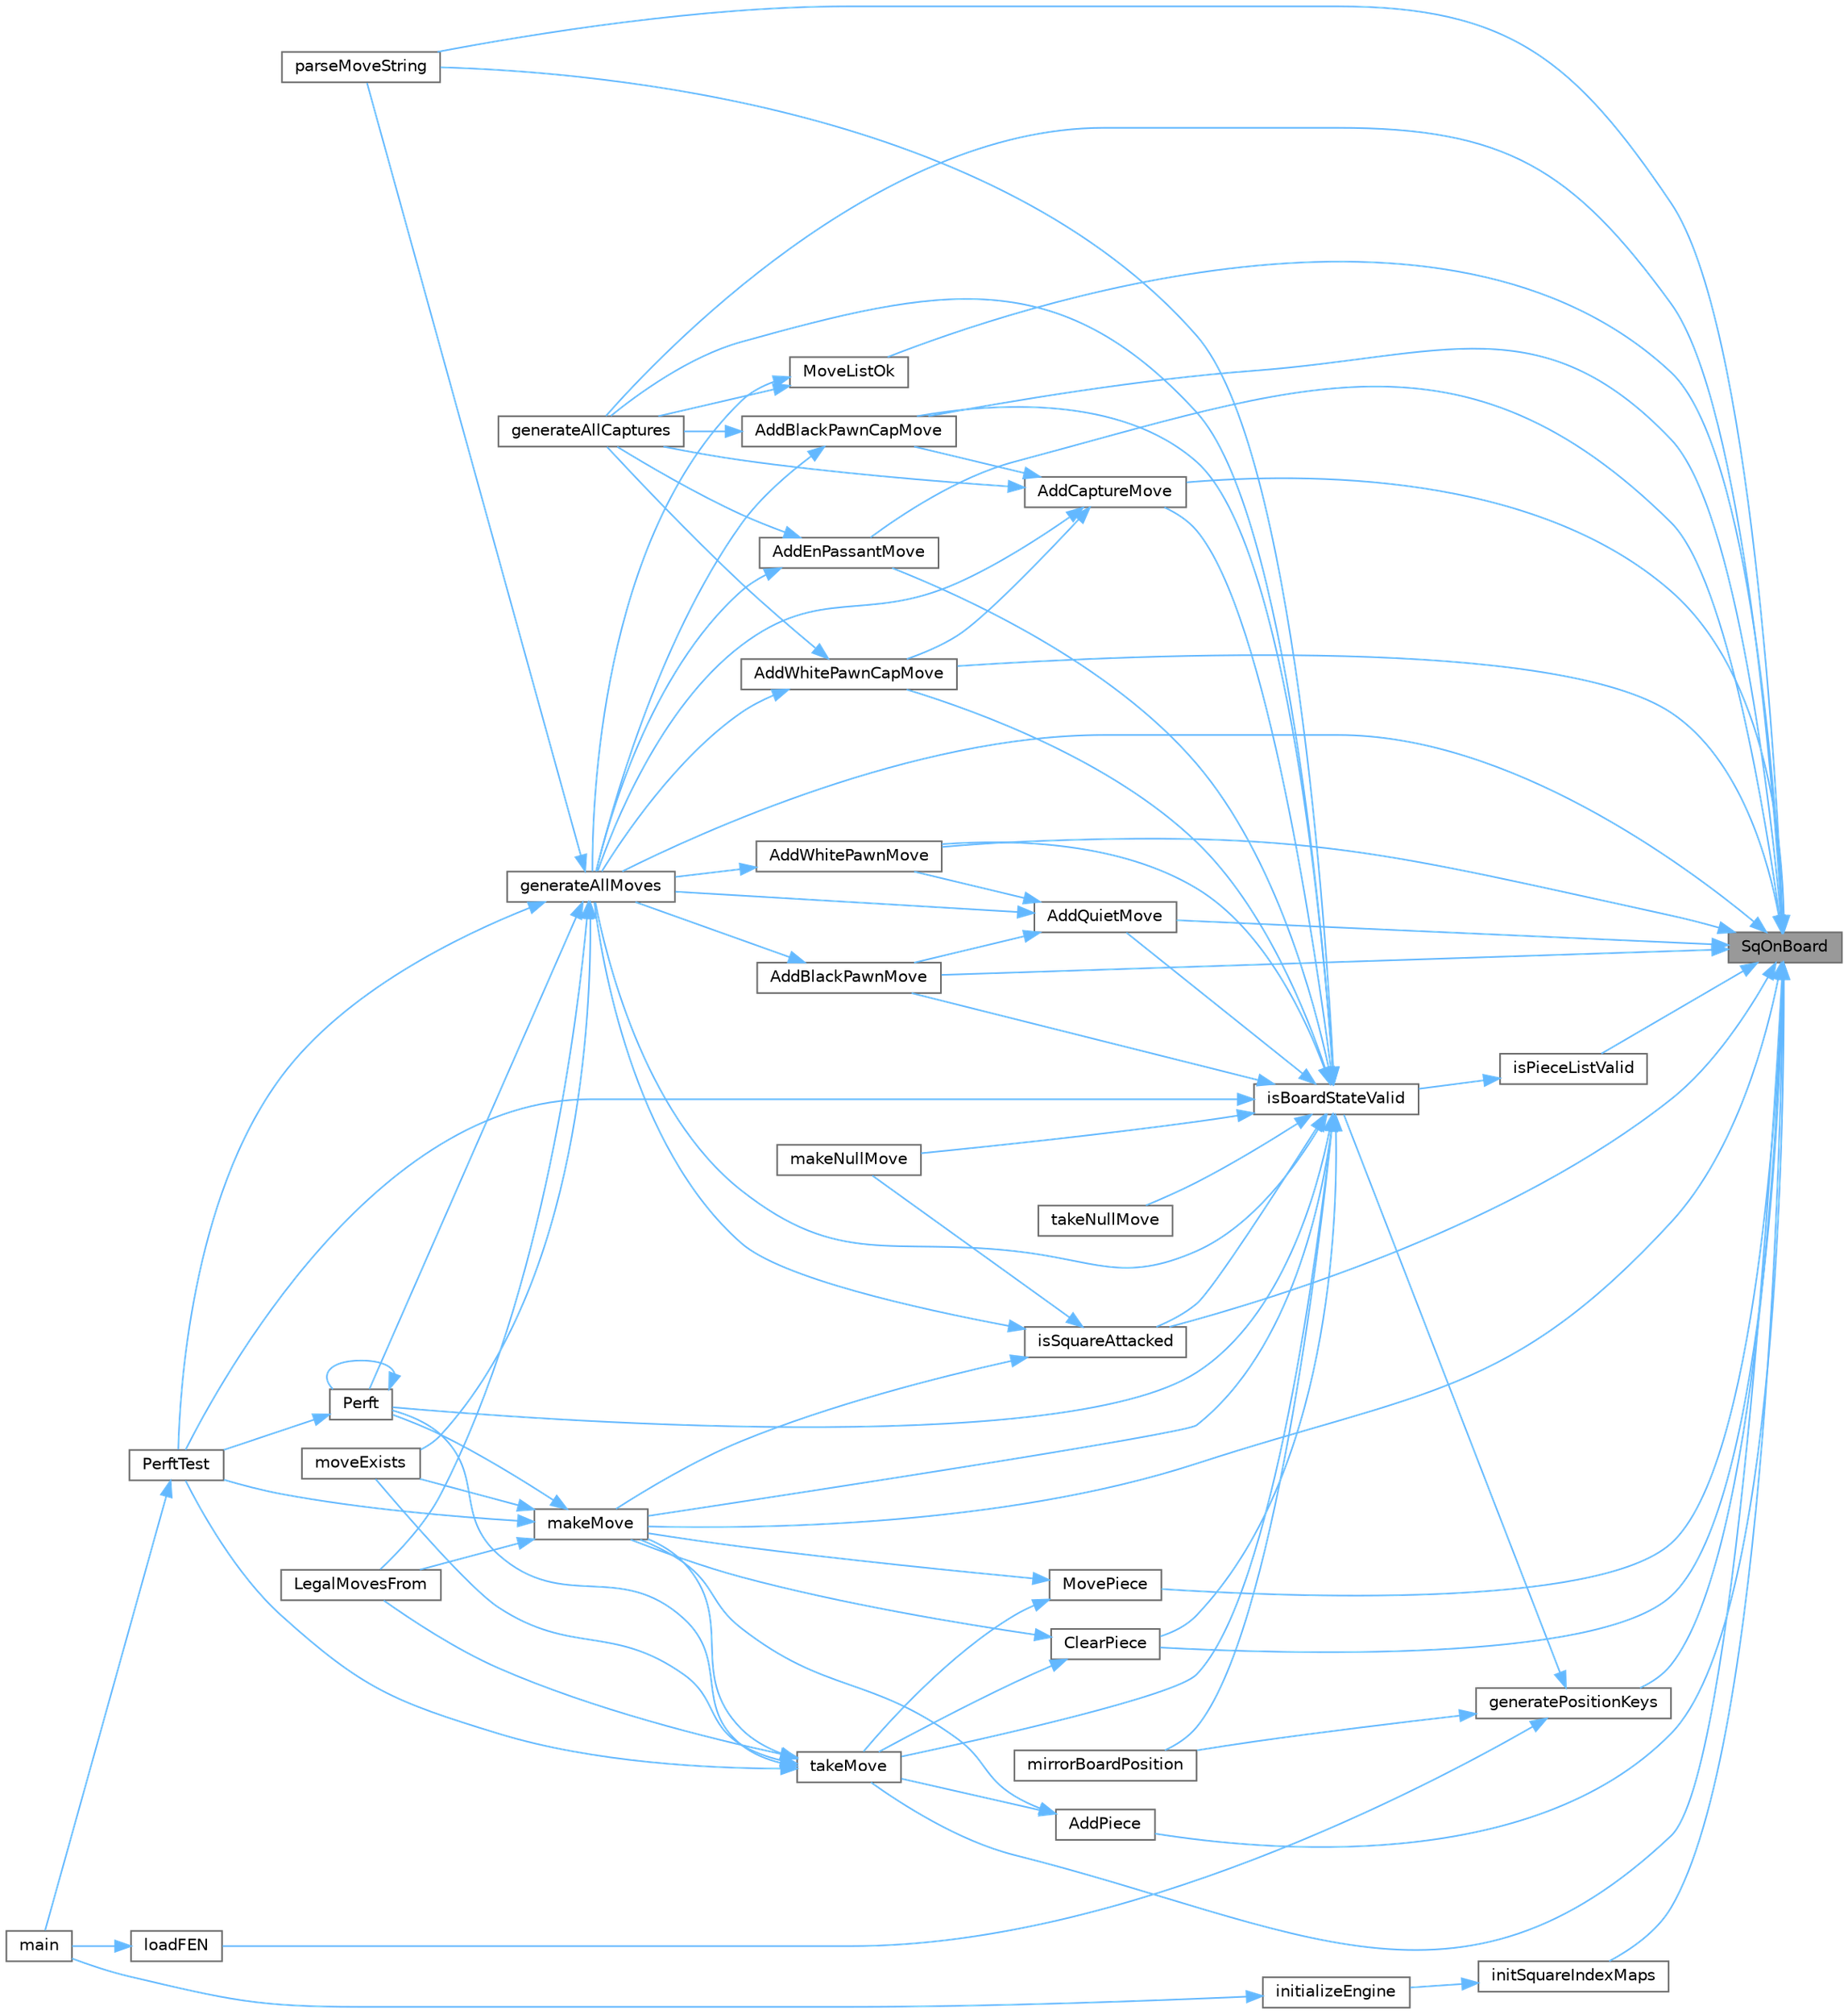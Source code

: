 digraph "SqOnBoard"
{
 // INTERACTIVE_SVG=YES
 // LATEX_PDF_SIZE
  bgcolor="transparent";
  edge [fontname=Helvetica,fontsize=10,labelfontname=Helvetica,labelfontsize=10];
  node [fontname=Helvetica,fontsize=10,shape=box,height=0.2,width=0.4];
  rankdir="RL";
  Node1 [id="Node000001",label="SqOnBoard",height=0.2,width=0.4,color="gray40", fillcolor="grey60", style="filled", fontcolor="black",tooltip="Checks if a given square index refers to a valid on-board square."];
  Node1 -> Node2 [id="edge1_Node000001_Node000002",dir="back",color="steelblue1",style="solid",tooltip=" "];
  Node2 [id="Node000002",label="AddBlackPawnCapMove",height=0.2,width=0.4,color="grey40", fillcolor="white", style="filled",URL="$move__generator_8cpp.html#a21d952c048f6586610eafeefcd4a0341",tooltip=" "];
  Node2 -> Node3 [id="edge2_Node000002_Node000003",dir="back",color="steelblue1",style="solid",tooltip=" "];
  Node3 [id="Node000003",label="generateAllCaptures",height=0.2,width=0.4,color="grey40", fillcolor="white", style="filled",URL="$move__generator_8cpp.html#ae4238c052984ad1c8581f8d0ea5a54bb",tooltip="Generate all pseudo-legal capture moves (including en passant)."];
  Node2 -> Node4 [id="edge3_Node000002_Node000004",dir="back",color="steelblue1",style="solid",tooltip=" "];
  Node4 [id="Node000004",label="generateAllMoves",height=0.2,width=0.4,color="grey40", fillcolor="white", style="filled",URL="$move__generator_8cpp.html#a4d7178784dec62b5c55f61f52c432fdf",tooltip="Generate all pseudo-legal moves for the side to move."];
  Node4 -> Node5 [id="edge4_Node000004_Node000005",dir="back",color="steelblue1",style="solid",tooltip=" "];
  Node5 [id="Node000005",label="LegalMovesFrom",height=0.2,width=0.4,color="grey40", fillcolor="white", style="filled",URL="$interactive__helpers_8cpp.html#a37716374c6b9557c96dfddf75ab56e72",tooltip="Build list of legal moves that originate from from."];
  Node4 -> Node6 [id="edge5_Node000004_Node000006",dir="back",color="steelblue1",style="solid",tooltip=" "];
  Node6 [id="Node000006",label="moveExists",height=0.2,width=0.4,color="grey40", fillcolor="white", style="filled",URL="$move__generator_8cpp.html#a4edc18741a17d00498b72b349879e30d",tooltip="Check if a given move exists in the current position."];
  Node4 -> Node7 [id="edge6_Node000004_Node000007",dir="back",color="steelblue1",style="solid",tooltip=" "];
  Node7 [id="Node000007",label="parseMoveString",height=0.2,width=0.4,color="grey40", fillcolor="white", style="filled",URL="$notation_8cpp.html#a62cf95674b846c7a13035e3c92ab1bcd",tooltip="Parse a move from coordinate notation."];
  Node4 -> Node8 [id="edge7_Node000004_Node000008",dir="back",color="steelblue1",style="solid",tooltip=" "];
  Node8 [id="Node000008",label="Perft",height=0.2,width=0.4,color="grey40", fillcolor="white", style="filled",URL="$perft_8cpp.html#a84c7e465b44101a59f96b9c21ed0224b",tooltip="Runs a perft search from a given board state."];
  Node8 -> Node8 [id="edge8_Node000008_Node000008",dir="back",color="steelblue1",style="solid",tooltip=" "];
  Node8 -> Node9 [id="edge9_Node000008_Node000009",dir="back",color="steelblue1",style="solid",tooltip=" "];
  Node9 [id="Node000009",label="PerftTest",height=0.2,width=0.4,color="grey40", fillcolor="white", style="filled",URL="$perft_8cpp.html#a1b6b13d186dab20a18cec1a6b041220b",tooltip="Executes a perft test and prints move breakdown and timing."];
  Node9 -> Node10 [id="edge10_Node000009_Node000010",dir="back",color="steelblue1",style="solid",tooltip=" "];
  Node10 [id="Node000010",label="main",height=0.2,width=0.4,color="grey40", fillcolor="white", style="filled",URL="$main_8cpp.html#ae66f6b31b5ad750f1fe042a706a4e3d4",tooltip=" "];
  Node4 -> Node9 [id="edge11_Node000004_Node000009",dir="back",color="steelblue1",style="solid",tooltip=" "];
  Node1 -> Node11 [id="edge12_Node000001_Node000011",dir="back",color="steelblue1",style="solid",tooltip=" "];
  Node11 [id="Node000011",label="AddBlackPawnMove",height=0.2,width=0.4,color="grey40", fillcolor="white", style="filled",URL="$move__generator_8cpp.html#a529fbdfe853d3ad841c4c0b88c8e55f8",tooltip=" "];
  Node11 -> Node4 [id="edge13_Node000011_Node000004",dir="back",color="steelblue1",style="solid",tooltip=" "];
  Node1 -> Node12 [id="edge14_Node000001_Node000012",dir="back",color="steelblue1",style="solid",tooltip=" "];
  Node12 [id="Node000012",label="AddCaptureMove",height=0.2,width=0.4,color="grey40", fillcolor="white", style="filled",URL="$move__generator_8cpp.html#ad22de88ed58f37e575d4d3bbb7925329",tooltip=" "];
  Node12 -> Node2 [id="edge15_Node000012_Node000002",dir="back",color="steelblue1",style="solid",tooltip=" "];
  Node12 -> Node13 [id="edge16_Node000012_Node000013",dir="back",color="steelblue1",style="solid",tooltip=" "];
  Node13 [id="Node000013",label="AddWhitePawnCapMove",height=0.2,width=0.4,color="grey40", fillcolor="white", style="filled",URL="$move__generator_8cpp.html#aa5050db53ab58a3d01f8db5b0c6681c9",tooltip=" "];
  Node13 -> Node3 [id="edge17_Node000013_Node000003",dir="back",color="steelblue1",style="solid",tooltip=" "];
  Node13 -> Node4 [id="edge18_Node000013_Node000004",dir="back",color="steelblue1",style="solid",tooltip=" "];
  Node12 -> Node3 [id="edge19_Node000012_Node000003",dir="back",color="steelblue1",style="solid",tooltip=" "];
  Node12 -> Node4 [id="edge20_Node000012_Node000004",dir="back",color="steelblue1",style="solid",tooltip=" "];
  Node1 -> Node14 [id="edge21_Node000001_Node000014",dir="back",color="steelblue1",style="solid",tooltip=" "];
  Node14 [id="Node000014",label="AddEnPassantMove",height=0.2,width=0.4,color="grey40", fillcolor="white", style="filled",URL="$move__generator_8cpp.html#a1f1451a443ea747e0af2376725f4c62f",tooltip=" "];
  Node14 -> Node3 [id="edge22_Node000014_Node000003",dir="back",color="steelblue1",style="solid",tooltip=" "];
  Node14 -> Node4 [id="edge23_Node000014_Node000004",dir="back",color="steelblue1",style="solid",tooltip=" "];
  Node1 -> Node15 [id="edge24_Node000001_Node000015",dir="back",color="steelblue1",style="solid",tooltip=" "];
  Node15 [id="Node000015",label="AddPiece",height=0.2,width=0.4,color="grey40", fillcolor="white", style="filled",URL="$make__move_8cpp.html#a6ac5b01b46acf941303b6ff4505889b4",tooltip=" "];
  Node15 -> Node16 [id="edge25_Node000015_Node000016",dir="back",color="steelblue1",style="solid",tooltip=" "];
  Node16 [id="Node000016",label="makeMove",height=0.2,width=0.4,color="grey40", fillcolor="white", style="filled",URL="$make__move_8cpp.html#a1b56f6dd56425f5fcc2c84f44025d4f5",tooltip="Make a move; returns non-zero if legal (king not left in check)."];
  Node16 -> Node5 [id="edge26_Node000016_Node000005",dir="back",color="steelblue1",style="solid",tooltip=" "];
  Node16 -> Node6 [id="edge27_Node000016_Node000006",dir="back",color="steelblue1",style="solid",tooltip=" "];
  Node16 -> Node8 [id="edge28_Node000016_Node000008",dir="back",color="steelblue1",style="solid",tooltip=" "];
  Node16 -> Node9 [id="edge29_Node000016_Node000009",dir="back",color="steelblue1",style="solid",tooltip=" "];
  Node15 -> Node17 [id="edge30_Node000015_Node000017",dir="back",color="steelblue1",style="solid",tooltip=" "];
  Node17 [id="Node000017",label="takeMove",height=0.2,width=0.4,color="grey40", fillcolor="white", style="filled",URL="$make__move_8cpp.html#aa9576282fc64517514da4a21518ae4d7",tooltip="Undo the last made move."];
  Node17 -> Node5 [id="edge31_Node000017_Node000005",dir="back",color="steelblue1",style="solid",tooltip=" "];
  Node17 -> Node16 [id="edge32_Node000017_Node000016",dir="back",color="steelblue1",style="solid",tooltip=" "];
  Node17 -> Node6 [id="edge33_Node000017_Node000006",dir="back",color="steelblue1",style="solid",tooltip=" "];
  Node17 -> Node8 [id="edge34_Node000017_Node000008",dir="back",color="steelblue1",style="solid",tooltip=" "];
  Node17 -> Node9 [id="edge35_Node000017_Node000009",dir="back",color="steelblue1",style="solid",tooltip=" "];
  Node1 -> Node18 [id="edge36_Node000001_Node000018",dir="back",color="steelblue1",style="solid",tooltip=" "];
  Node18 [id="Node000018",label="AddQuietMove",height=0.2,width=0.4,color="grey40", fillcolor="white", style="filled",URL="$move__generator_8cpp.html#a3a38227acc56d0a4f2531c45bbf17a43",tooltip=" "];
  Node18 -> Node11 [id="edge37_Node000018_Node000011",dir="back",color="steelblue1",style="solid",tooltip=" "];
  Node18 -> Node19 [id="edge38_Node000018_Node000019",dir="back",color="steelblue1",style="solid",tooltip=" "];
  Node19 [id="Node000019",label="AddWhitePawnMove",height=0.2,width=0.4,color="grey40", fillcolor="white", style="filled",URL="$move__generator_8cpp.html#a6470c50ad0bc1167743755ec2a6be107",tooltip=" "];
  Node19 -> Node4 [id="edge39_Node000019_Node000004",dir="back",color="steelblue1",style="solid",tooltip=" "];
  Node18 -> Node4 [id="edge40_Node000018_Node000004",dir="back",color="steelblue1",style="solid",tooltip=" "];
  Node1 -> Node13 [id="edge41_Node000001_Node000013",dir="back",color="steelblue1",style="solid",tooltip=" "];
  Node1 -> Node19 [id="edge42_Node000001_Node000019",dir="back",color="steelblue1",style="solid",tooltip=" "];
  Node1 -> Node20 [id="edge43_Node000001_Node000020",dir="back",color="steelblue1",style="solid",tooltip=" "];
  Node20 [id="Node000020",label="ClearPiece",height=0.2,width=0.4,color="grey40", fillcolor="white", style="filled",URL="$make__move_8cpp.html#a7638b740f3b9301ec3ef126abaeef83e",tooltip=" "];
  Node20 -> Node16 [id="edge44_Node000020_Node000016",dir="back",color="steelblue1",style="solid",tooltip=" "];
  Node20 -> Node17 [id="edge45_Node000020_Node000017",dir="back",color="steelblue1",style="solid",tooltip=" "];
  Node1 -> Node3 [id="edge46_Node000001_Node000003",dir="back",color="steelblue1",style="solid",tooltip=" "];
  Node1 -> Node4 [id="edge47_Node000001_Node000004",dir="back",color="steelblue1",style="solid",tooltip=" "];
  Node1 -> Node21 [id="edge48_Node000001_Node000021",dir="back",color="steelblue1",style="solid",tooltip=" "];
  Node21 [id="Node000021",label="generatePositionKeys",height=0.2,width=0.4,color="grey40", fillcolor="white", style="filled",URL="$hash__keys_8cpp.html#a8c1832e1dfd853cce944ddd2df57dd53",tooltip="Generates a Zobrist hash key for the given board position."];
  Node21 -> Node22 [id="edge49_Node000021_Node000022",dir="back",color="steelblue1",style="solid",tooltip=" "];
  Node22 [id="Node000022",label="isBoardStateValid",height=0.2,width=0.4,color="grey40", fillcolor="white", style="filled",URL="$board_8cpp.html#a27f071824f45c724e8ddd02c72b39871",tooltip="Performs a full internal consistency check of the board state."];
  Node22 -> Node2 [id="edge50_Node000022_Node000002",dir="back",color="steelblue1",style="solid",tooltip=" "];
  Node22 -> Node11 [id="edge51_Node000022_Node000011",dir="back",color="steelblue1",style="solid",tooltip=" "];
  Node22 -> Node12 [id="edge52_Node000022_Node000012",dir="back",color="steelblue1",style="solid",tooltip=" "];
  Node22 -> Node14 [id="edge53_Node000022_Node000014",dir="back",color="steelblue1",style="solid",tooltip=" "];
  Node22 -> Node18 [id="edge54_Node000022_Node000018",dir="back",color="steelblue1",style="solid",tooltip=" "];
  Node22 -> Node13 [id="edge55_Node000022_Node000013",dir="back",color="steelblue1",style="solid",tooltip=" "];
  Node22 -> Node19 [id="edge56_Node000022_Node000019",dir="back",color="steelblue1",style="solid",tooltip=" "];
  Node22 -> Node20 [id="edge57_Node000022_Node000020",dir="back",color="steelblue1",style="solid",tooltip=" "];
  Node22 -> Node3 [id="edge58_Node000022_Node000003",dir="back",color="steelblue1",style="solid",tooltip=" "];
  Node22 -> Node4 [id="edge59_Node000022_Node000004",dir="back",color="steelblue1",style="solid",tooltip=" "];
  Node22 -> Node23 [id="edge60_Node000022_Node000023",dir="back",color="steelblue1",style="solid",tooltip=" "];
  Node23 [id="Node000023",label="isSquareAttacked",height=0.2,width=0.4,color="grey40", fillcolor="white", style="filled",URL="$attack_8cpp.html#a36ea46ff61e0738a61f70dcf90b5178b",tooltip="Determines if a given square is attacked by a given side."];
  Node23 -> Node4 [id="edge61_Node000023_Node000004",dir="back",color="steelblue1",style="solid",tooltip=" "];
  Node23 -> Node16 [id="edge62_Node000023_Node000016",dir="back",color="steelblue1",style="solid",tooltip=" "];
  Node23 -> Node24 [id="edge63_Node000023_Node000024",dir="back",color="steelblue1",style="solid",tooltip=" "];
  Node24 [id="Node000024",label="makeNullMove",height=0.2,width=0.4,color="grey40", fillcolor="white", style="filled",URL="$make__move_8cpp.html#a9c21455a32eaf2bdea582755aa32aa4d",tooltip="Make a null move (side to move toggles, no pieces moved)."];
  Node22 -> Node16 [id="edge64_Node000022_Node000016",dir="back",color="steelblue1",style="solid",tooltip=" "];
  Node22 -> Node24 [id="edge65_Node000022_Node000024",dir="back",color="steelblue1",style="solid",tooltip=" "];
  Node22 -> Node25 [id="edge66_Node000022_Node000025",dir="back",color="steelblue1",style="solid",tooltip=" "];
  Node25 [id="Node000025",label="mirrorBoardPosition",height=0.2,width=0.4,color="grey40", fillcolor="white", style="filled",URL="$board_8cpp.html#aa79d9c29f4add58463f9a03d17085132",tooltip="Flip the board vertically, swapping colors and positions."];
  Node22 -> Node7 [id="edge67_Node000022_Node000007",dir="back",color="steelblue1",style="solid",tooltip=" "];
  Node22 -> Node8 [id="edge68_Node000022_Node000008",dir="back",color="steelblue1",style="solid",tooltip=" "];
  Node22 -> Node9 [id="edge69_Node000022_Node000009",dir="back",color="steelblue1",style="solid",tooltip=" "];
  Node22 -> Node17 [id="edge70_Node000022_Node000017",dir="back",color="steelblue1",style="solid",tooltip=" "];
  Node22 -> Node26 [id="edge71_Node000022_Node000026",dir="back",color="steelblue1",style="solid",tooltip=" "];
  Node26 [id="Node000026",label="takeNullMove",height=0.2,width=0.4,color="grey40", fillcolor="white", style="filled",URL="$make__move_8cpp.html#a15152cddb56a865bf5796792f35b4d50",tooltip="Undo the last null move."];
  Node21 -> Node27 [id="edge72_Node000021_Node000027",dir="back",color="steelblue1",style="solid",tooltip=" "];
  Node27 [id="Node000027",label="loadFEN",height=0.2,width=0.4,color="grey40", fillcolor="white", style="filled",URL="$board_8cpp.html#aad9cde553dadb6876eb29b43c8f66b08",tooltip="Parse a FEN string into the given board state."];
  Node27 -> Node10 [id="edge73_Node000027_Node000010",dir="back",color="steelblue1",style="solid",tooltip=" "];
  Node21 -> Node25 [id="edge74_Node000021_Node000025",dir="back",color="steelblue1",style="solid",tooltip=" "];
  Node1 -> Node28 [id="edge75_Node000001_Node000028",dir="back",color="steelblue1",style="solid",tooltip=" "];
  Node28 [id="Node000028",label="initSquareIndexMaps",height=0.2,width=0.4,color="grey40", fillcolor="white", style="filled",URL="$setup_8cpp.html#ae88cd37dac0307b1e942b893e381b188",tooltip="Initialize lookup tables for 120->64 square indexing."];
  Node28 -> Node29 [id="edge76_Node000028_Node000029",dir="back",color="steelblue1",style="solid",tooltip=" "];
  Node29 [id="Node000029",label="initializeEngine",height=0.2,width=0.4,color="grey40", fillcolor="white", style="filled",URL="$setup_8cpp.html#ac2112658da6a54ad7727593e3bdc947c",tooltip="Run all initialization routines."];
  Node29 -> Node10 [id="edge77_Node000029_Node000010",dir="back",color="steelblue1",style="solid",tooltip=" "];
  Node1 -> Node30 [id="edge78_Node000001_Node000030",dir="back",color="steelblue1",style="solid",tooltip=" "];
  Node30 [id="Node000030",label="isPieceListValid",height=0.2,width=0.4,color="grey40", fillcolor="white", style="filled",URL="$board_8cpp.html#addbaf4fbab51f8032e0e7aabbffeab96",tooltip="Validate that piece list array is consistent with board state."];
  Node30 -> Node22 [id="edge79_Node000030_Node000022",dir="back",color="steelblue1",style="solid",tooltip=" "];
  Node1 -> Node23 [id="edge80_Node000001_Node000023",dir="back",color="steelblue1",style="solid",tooltip=" "];
  Node1 -> Node16 [id="edge81_Node000001_Node000016",dir="back",color="steelblue1",style="solid",tooltip=" "];
  Node1 -> Node31 [id="edge82_Node000001_Node000031",dir="back",color="steelblue1",style="solid",tooltip=" "];
  Node31 [id="Node000031",label="MoveListOk",height=0.2,width=0.4,color="grey40", fillcolor="white", style="filled",URL="$validate_8cpp.html#a63d4de5e5c2a915fbce5d856620285d6",tooltip="Validates that a move list is within bounds and references valid moves."];
  Node31 -> Node3 [id="edge83_Node000031_Node000003",dir="back",color="steelblue1",style="solid",tooltip=" "];
  Node31 -> Node4 [id="edge84_Node000031_Node000004",dir="back",color="steelblue1",style="solid",tooltip=" "];
  Node1 -> Node32 [id="edge85_Node000001_Node000032",dir="back",color="steelblue1",style="solid",tooltip=" "];
  Node32 [id="Node000032",label="MovePiece",height=0.2,width=0.4,color="grey40", fillcolor="white", style="filled",URL="$make__move_8cpp.html#ad096f1812d822251b98ffbc3894bc1d5",tooltip=" "];
  Node32 -> Node16 [id="edge86_Node000032_Node000016",dir="back",color="steelblue1",style="solid",tooltip=" "];
  Node32 -> Node17 [id="edge87_Node000032_Node000017",dir="back",color="steelblue1",style="solid",tooltip=" "];
  Node1 -> Node7 [id="edge88_Node000001_Node000007",dir="back",color="steelblue1",style="solid",tooltip=" "];
  Node1 -> Node17 [id="edge89_Node000001_Node000017",dir="back",color="steelblue1",style="solid",tooltip=" "];
}
